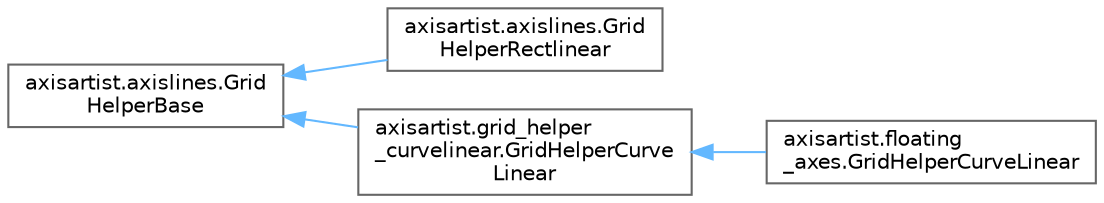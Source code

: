 digraph "Graphical Class Hierarchy"
{
 // LATEX_PDF_SIZE
  bgcolor="transparent";
  edge [fontname=Helvetica,fontsize=10,labelfontname=Helvetica,labelfontsize=10];
  node [fontname=Helvetica,fontsize=10,shape=box,height=0.2,width=0.4];
  rankdir="LR";
  Node0 [id="Node000000",label="axisartist.axislines.Grid\lHelperBase",height=0.2,width=0.4,color="grey40", fillcolor="white", style="filled",URL="$db/dea/classaxisartist_1_1axislines_1_1GridHelperBase.html",tooltip=" "];
  Node0 -> Node1 [id="edge3272_Node000000_Node000001",dir="back",color="steelblue1",style="solid",tooltip=" "];
  Node1 [id="Node000001",label="axisartist.axislines.Grid\lHelperRectlinear",height=0.2,width=0.4,color="grey40", fillcolor="white", style="filled",URL="$de/d04/classaxisartist_1_1axislines_1_1GridHelperRectlinear.html",tooltip=" "];
  Node0 -> Node2 [id="edge3273_Node000000_Node000002",dir="back",color="steelblue1",style="solid",tooltip=" "];
  Node2 [id="Node000002",label="axisartist.grid_helper\l_curvelinear.GridHelperCurve\lLinear",height=0.2,width=0.4,color="grey40", fillcolor="white", style="filled",URL="$d8/d3e/classaxisartist_1_1grid__helper__curvelinear_1_1GridHelperCurveLinear.html",tooltip=" "];
  Node2 -> Node3 [id="edge3274_Node000002_Node000003",dir="back",color="steelblue1",style="solid",tooltip=" "];
  Node3 [id="Node000003",label="axisartist.floating\l_axes.GridHelperCurveLinear",height=0.2,width=0.4,color="grey40", fillcolor="white", style="filled",URL="$de/da4/classaxisartist_1_1floating__axes_1_1GridHelperCurveLinear.html",tooltip=" "];
}
